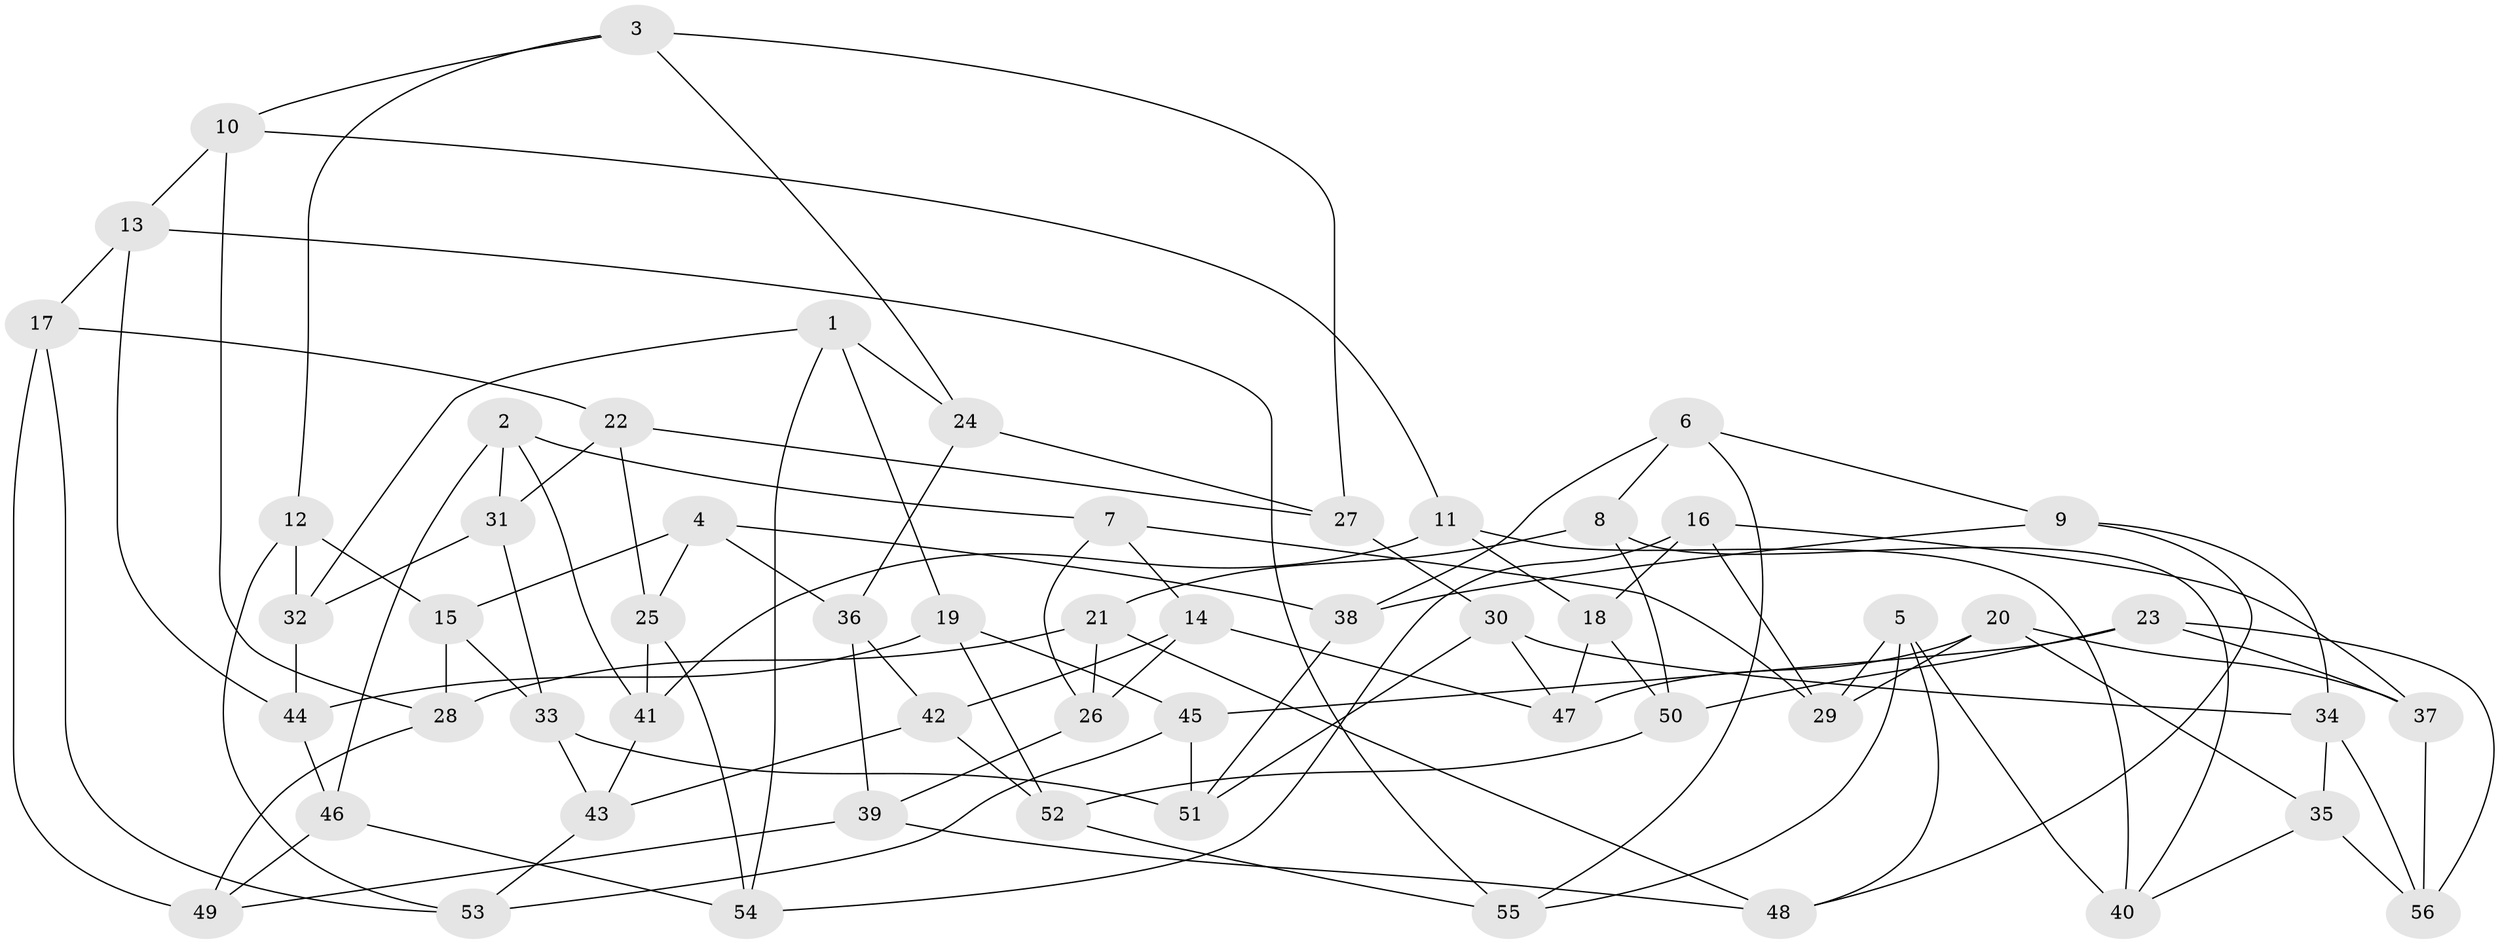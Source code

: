 // Generated by graph-tools (version 1.1) at 2025/16/03/09/25 04:16:34]
// undirected, 56 vertices, 112 edges
graph export_dot {
graph [start="1"]
  node [color=gray90,style=filled];
  1;
  2;
  3;
  4;
  5;
  6;
  7;
  8;
  9;
  10;
  11;
  12;
  13;
  14;
  15;
  16;
  17;
  18;
  19;
  20;
  21;
  22;
  23;
  24;
  25;
  26;
  27;
  28;
  29;
  30;
  31;
  32;
  33;
  34;
  35;
  36;
  37;
  38;
  39;
  40;
  41;
  42;
  43;
  44;
  45;
  46;
  47;
  48;
  49;
  50;
  51;
  52;
  53;
  54;
  55;
  56;
  1 -- 19;
  1 -- 32;
  1 -- 54;
  1 -- 24;
  2 -- 7;
  2 -- 46;
  2 -- 31;
  2 -- 41;
  3 -- 24;
  3 -- 12;
  3 -- 27;
  3 -- 10;
  4 -- 15;
  4 -- 25;
  4 -- 38;
  4 -- 36;
  5 -- 55;
  5 -- 29;
  5 -- 40;
  5 -- 48;
  6 -- 38;
  6 -- 9;
  6 -- 55;
  6 -- 8;
  7 -- 26;
  7 -- 14;
  7 -- 29;
  8 -- 21;
  8 -- 50;
  8 -- 40;
  9 -- 48;
  9 -- 38;
  9 -- 34;
  10 -- 13;
  10 -- 28;
  10 -- 11;
  11 -- 41;
  11 -- 40;
  11 -- 18;
  12 -- 53;
  12 -- 15;
  12 -- 32;
  13 -- 44;
  13 -- 55;
  13 -- 17;
  14 -- 26;
  14 -- 47;
  14 -- 42;
  15 -- 33;
  15 -- 28;
  16 -- 29;
  16 -- 37;
  16 -- 54;
  16 -- 18;
  17 -- 22;
  17 -- 53;
  17 -- 49;
  18 -- 47;
  18 -- 50;
  19 -- 45;
  19 -- 52;
  19 -- 44;
  20 -- 47;
  20 -- 35;
  20 -- 37;
  20 -- 29;
  21 -- 26;
  21 -- 48;
  21 -- 28;
  22 -- 25;
  22 -- 31;
  22 -- 27;
  23 -- 56;
  23 -- 50;
  23 -- 37;
  23 -- 45;
  24 -- 36;
  24 -- 27;
  25 -- 54;
  25 -- 41;
  26 -- 39;
  27 -- 30;
  28 -- 49;
  30 -- 47;
  30 -- 51;
  30 -- 34;
  31 -- 32;
  31 -- 33;
  32 -- 44;
  33 -- 43;
  33 -- 51;
  34 -- 56;
  34 -- 35;
  35 -- 56;
  35 -- 40;
  36 -- 39;
  36 -- 42;
  37 -- 56;
  38 -- 51;
  39 -- 48;
  39 -- 49;
  41 -- 43;
  42 -- 43;
  42 -- 52;
  43 -- 53;
  44 -- 46;
  45 -- 51;
  45 -- 53;
  46 -- 49;
  46 -- 54;
  50 -- 52;
  52 -- 55;
}
